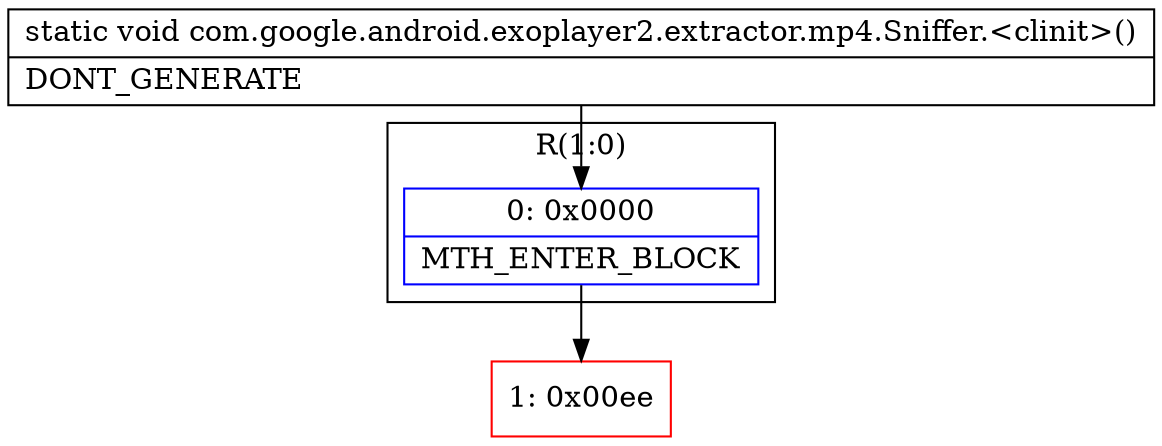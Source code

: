 digraph "CFG forcom.google.android.exoplayer2.extractor.mp4.Sniffer.\<clinit\>()V" {
subgraph cluster_Region_1181302398 {
label = "R(1:0)";
node [shape=record,color=blue];
Node_0 [shape=record,label="{0\:\ 0x0000|MTH_ENTER_BLOCK\l}"];
}
Node_1 [shape=record,color=red,label="{1\:\ 0x00ee}"];
MethodNode[shape=record,label="{static void com.google.android.exoplayer2.extractor.mp4.Sniffer.\<clinit\>()  | DONT_GENERATE\l}"];
MethodNode -> Node_0;
Node_0 -> Node_1;
}

